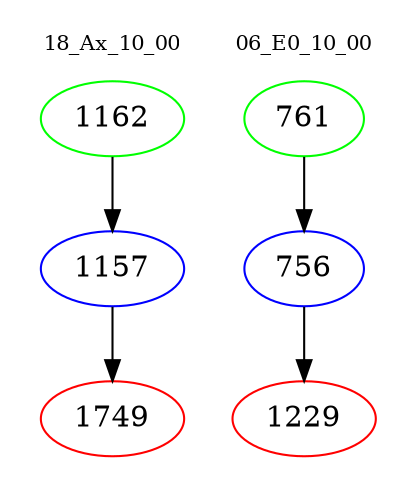 digraph{
subgraph cluster_0 {
color = white
label = "18_Ax_10_00";
fontsize=10;
T0_1162 [label="1162", color="green"]
T0_1162 -> T0_1157 [color="black"]
T0_1157 [label="1157", color="blue"]
T0_1157 -> T0_1749 [color="black"]
T0_1749 [label="1749", color="red"]
}
subgraph cluster_1 {
color = white
label = "06_E0_10_00";
fontsize=10;
T1_761 [label="761", color="green"]
T1_761 -> T1_756 [color="black"]
T1_756 [label="756", color="blue"]
T1_756 -> T1_1229 [color="black"]
T1_1229 [label="1229", color="red"]
}
}
